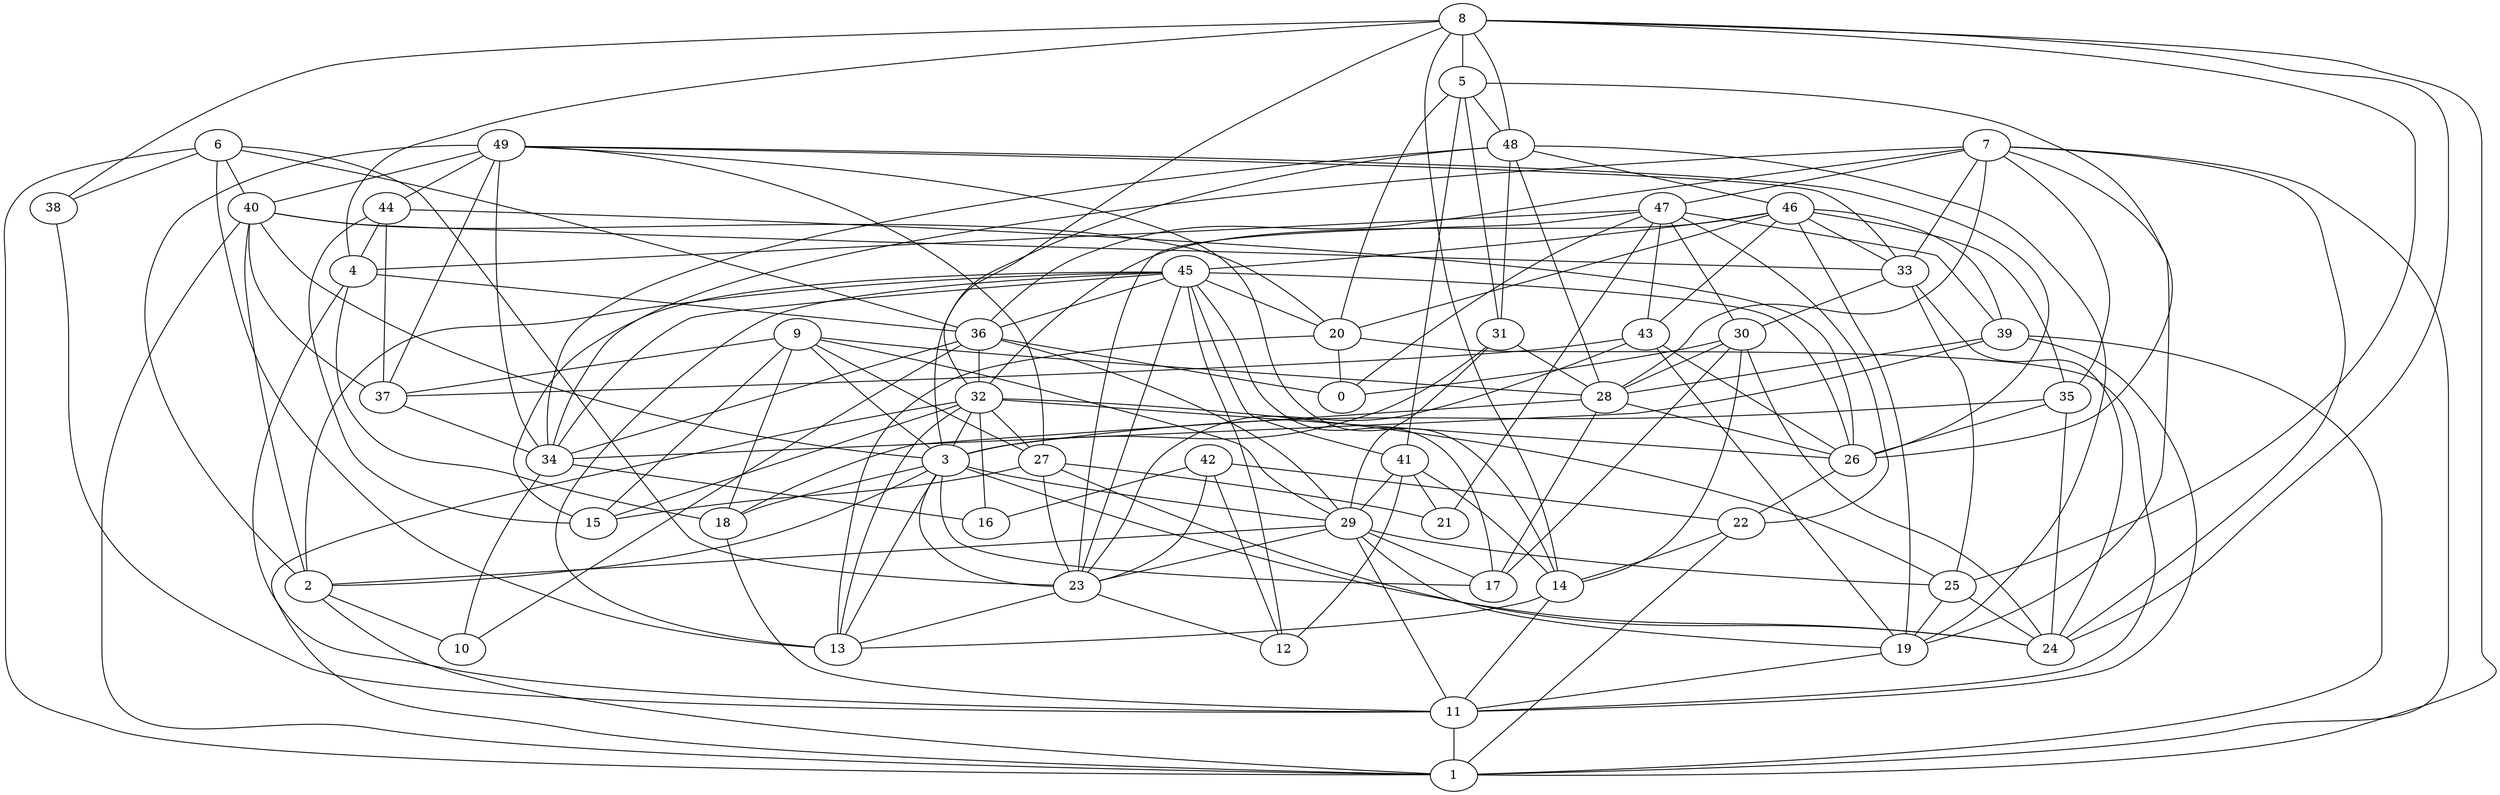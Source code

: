 digraph GG_graph {

subgraph G_graph {
edge [color = black]
"4" -> "18" [dir = none]
"4" -> "11" [dir = none]
"19" -> "11" [dir = none]
"48" -> "46" [dir = none]
"48" -> "34" [dir = none]
"48" -> "28" [dir = none]
"18" -> "11" [dir = none]
"9" -> "27" [dir = none]
"9" -> "28" [dir = none]
"9" -> "3" [dir = none]
"9" -> "18" [dir = none]
"8" -> "24" [dir = none]
"8" -> "48" [dir = none]
"8" -> "32" [dir = none]
"8" -> "38" [dir = none]
"25" -> "24" [dir = none]
"25" -> "19" [dir = none]
"2" -> "10" [dir = none]
"47" -> "0" [dir = none]
"47" -> "21" [dir = none]
"47" -> "4" [dir = none]
"47" -> "22" [dir = none]
"47" -> "23" [dir = none]
"47" -> "30" [dir = none]
"47" -> "39" [dir = none]
"46" -> "33" [dir = none]
"46" -> "20" [dir = none]
"46" -> "45" [dir = none]
"7" -> "24" [dir = none]
"7" -> "28" [dir = none]
"7" -> "33" [dir = none]
"7" -> "47" [dir = none]
"7" -> "34" [dir = none]
"43" -> "23" [dir = none]
"43" -> "26" [dir = none]
"36" -> "34" [dir = none]
"36" -> "32" [dir = none]
"36" -> "29" [dir = none]
"37" -> "34" [dir = none]
"32" -> "15" [dir = none]
"32" -> "13" [dir = none]
"32" -> "27" [dir = none]
"32" -> "16" [dir = none]
"32" -> "26" [dir = none]
"5" -> "41" [dir = none]
"5" -> "31" [dir = none]
"5" -> "48" [dir = none]
"5" -> "26" [dir = none]
"40" -> "1" [dir = none]
"40" -> "2" [dir = none]
"40" -> "20" [dir = none]
"40" -> "37" [dir = none]
"29" -> "11" [dir = none]
"29" -> "19" [dir = none]
"29" -> "2" [dir = none]
"29" -> "23" [dir = none]
"20" -> "13" [dir = none]
"20" -> "11" [dir = none]
"14" -> "13" [dir = none]
"34" -> "16" [dir = none]
"34" -> "10" [dir = none]
"28" -> "17" [dir = none]
"41" -> "29" [dir = none]
"41" -> "12" [dir = none]
"35" -> "26" [dir = none]
"35" -> "3" [dir = none]
"35" -> "24" [dir = none]
"27" -> "24" [dir = none]
"27" -> "21" [dir = none]
"27" -> "15" [dir = none]
"42" -> "12" [dir = none]
"42" -> "16" [dir = none]
"42" -> "23" [dir = none]
"42" -> "22" [dir = none]
"49" -> "34" [dir = none]
"49" -> "26" [dir = none]
"49" -> "44" [dir = none]
"44" -> "15" [dir = none]
"23" -> "12" [dir = none]
"3" -> "13" [dir = none]
"3" -> "29" [dir = none]
"3" -> "2" [dir = none]
"30" -> "28" [dir = none]
"30" -> "17" [dir = none]
"30" -> "14" [dir = none]
"30" -> "0" [dir = none]
"45" -> "26" [dir = none]
"45" -> "17" [dir = none]
"45" -> "34" [dir = none]
"45" -> "23" [dir = none]
"45" -> "13" [dir = none]
"6" -> "38" [dir = none]
"6" -> "40" [dir = none]
"6" -> "23" [dir = none]
"39" -> "1" [dir = none]
"11" -> "1" [dir = none]
"31" -> "29" [dir = none]
"31" -> "3" [dir = none]
"26" -> "22" [dir = none]
"8" -> "4" [dir = none]
"32" -> "3" [dir = none]
"8" -> "5" [dir = none]
"27" -> "23" [dir = none]
"48" -> "31" [dir = none]
"6" -> "13" [dir = none]
"4" -> "36" [dir = none]
"3" -> "17" [dir = none]
"29" -> "17" [dir = none]
"9" -> "37" [dir = none]
"33" -> "24" [dir = none]
"48" -> "3" [dir = none]
"43" -> "19" [dir = none]
"44" -> "37" [dir = none]
"3" -> "18" [dir = none]
"9" -> "15" [dir = none]
"38" -> "11" [dir = none]
"44" -> "4" [dir = none]
"32" -> "1" [dir = none]
"41" -> "21" [dir = none]
"20" -> "0" [dir = none]
"31" -> "28" [dir = none]
"2" -> "1" [dir = none]
"7" -> "1" [dir = none]
"3" -> "23" [dir = none]
"33" -> "25" [dir = none]
"30" -> "24" [dir = none]
"23" -> "13" [dir = none]
"14" -> "11" [dir = none]
"22" -> "14" [dir = none]
"49" -> "37" [dir = none]
"8" -> "1" [dir = none]
"40" -> "3" [dir = none]
"36" -> "0" [dir = none]
"3" -> "24" [dir = none]
"41" -> "14" [dir = none]
"49" -> "14" [dir = none]
"29" -> "25" [dir = none]
"39" -> "28" [dir = none]
"47" -> "43" [dir = none]
"45" -> "36" [dir = none]
"7" -> "35" [dir = none]
"8" -> "25" [dir = none]
"49" -> "27" [dir = none]
"45" -> "41" [dir = none]
"46" -> "35" [dir = none]
"45" -> "2" [dir = none]
"45" -> "12" [dir = none]
"36" -> "10" [dir = none]
"7" -> "36" [dir = none]
"22" -> "1" [dir = none]
"40" -> "33" [dir = none]
"5" -> "20" [dir = none]
"6" -> "36" [dir = none]
"46" -> "39" [dir = none]
"6" -> "1" [dir = none]
"7" -> "19" [dir = none]
"43" -> "37" [dir = none]
"45" -> "15" [dir = none]
"49" -> "40" [dir = none]
"46" -> "43" [dir = none]
"49" -> "2" [dir = none]
"39" -> "34" [dir = none]
"49" -> "33" [dir = none]
"32" -> "25" [dir = none]
"9" -> "29" [dir = none]
"46" -> "32" [dir = none]
"44" -> "26" [dir = none]
"28" -> "18" [dir = none]
"45" -> "20" [dir = none]
"48" -> "19" [dir = none]
"39" -> "11" [dir = none]
"28" -> "26" [dir = none]
"46" -> "19" [dir = none]
"8" -> "14" [dir = none]
"33" -> "30" [dir = none]
}

}
